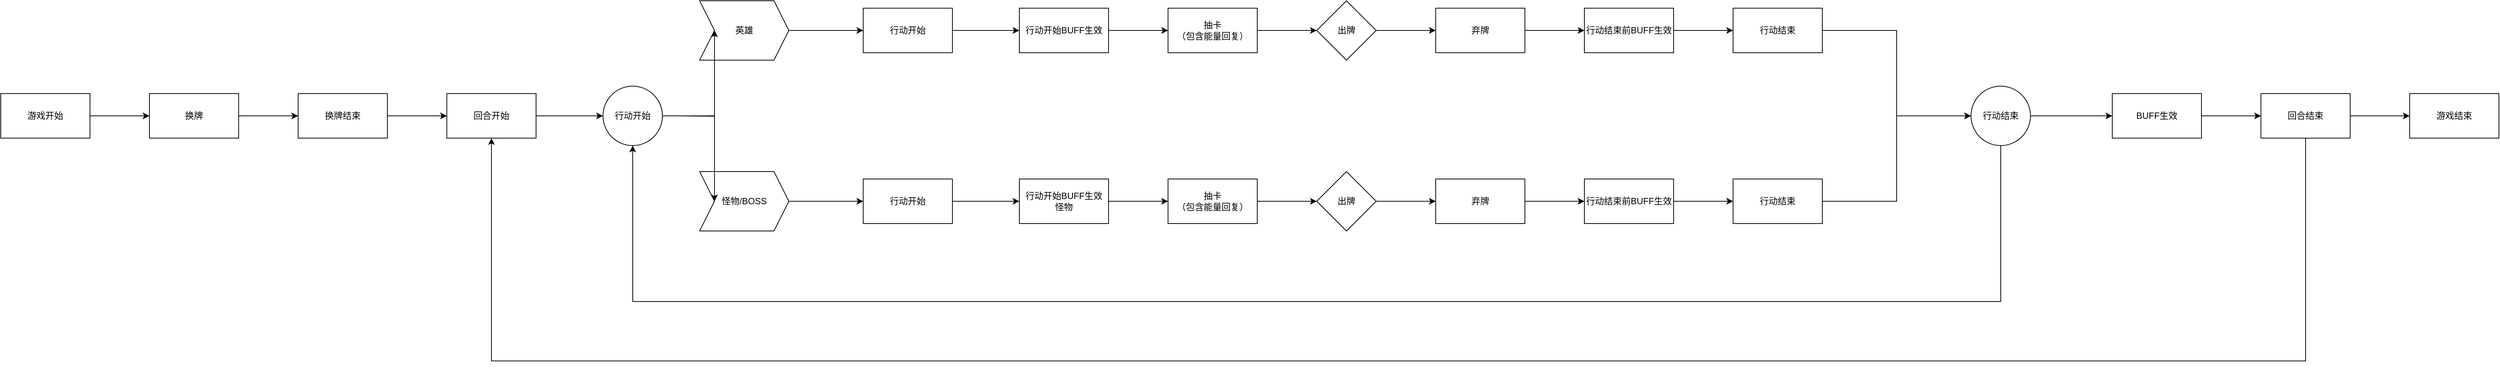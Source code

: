 <mxfile version="28.2.8">
  <diagram name="第 1 页" id="5QnhRJAWjw1PE-jh8v8E">
    <mxGraphModel dx="1183" dy="645" grid="1" gridSize="10" guides="1" tooltips="1" connect="1" arrows="1" fold="1" page="1" pageScale="1" pageWidth="4000" pageHeight="1000" math="0" shadow="0">
      <root>
        <mxCell id="0" />
        <mxCell id="1" parent="0" />
        <mxCell id="a3dL4lBHKyhYXH0QwgtR-4" value="" style="edgeStyle=orthogonalEdgeStyle;rounded=0;orthogonalLoop=1;jettySize=auto;html=1;" edge="1" parent="1" source="a3dL4lBHKyhYXH0QwgtR-2" target="a3dL4lBHKyhYXH0QwgtR-3">
          <mxGeometry relative="1" as="geometry" />
        </mxCell>
        <mxCell id="a3dL4lBHKyhYXH0QwgtR-2" value="游戏开始" style="rounded=0;whiteSpace=wrap;html=1;" vertex="1" parent="1">
          <mxGeometry x="30" y="420" width="120" height="60" as="geometry" />
        </mxCell>
        <mxCell id="a3dL4lBHKyhYXH0QwgtR-6" value="" style="edgeStyle=orthogonalEdgeStyle;rounded=0;orthogonalLoop=1;jettySize=auto;html=1;" edge="1" parent="1" source="a3dL4lBHKyhYXH0QwgtR-3" target="a3dL4lBHKyhYXH0QwgtR-5">
          <mxGeometry relative="1" as="geometry" />
        </mxCell>
        <mxCell id="a3dL4lBHKyhYXH0QwgtR-3" value="换牌" style="rounded=0;whiteSpace=wrap;html=1;" vertex="1" parent="1">
          <mxGeometry x="230" y="420" width="120" height="60" as="geometry" />
        </mxCell>
        <mxCell id="a3dL4lBHKyhYXH0QwgtR-8" value="" style="edgeStyle=orthogonalEdgeStyle;rounded=0;orthogonalLoop=1;jettySize=auto;html=1;" edge="1" parent="1" source="a3dL4lBHKyhYXH0QwgtR-5" target="a3dL4lBHKyhYXH0QwgtR-7">
          <mxGeometry relative="1" as="geometry" />
        </mxCell>
        <mxCell id="a3dL4lBHKyhYXH0QwgtR-5" value="换牌结束" style="rounded=0;whiteSpace=wrap;html=1;" vertex="1" parent="1">
          <mxGeometry x="430" y="420" width="120" height="60" as="geometry" />
        </mxCell>
        <mxCell id="a3dL4lBHKyhYXH0QwgtR-57" value="" style="edgeStyle=orthogonalEdgeStyle;rounded=0;orthogonalLoop=1;jettySize=auto;html=1;entryX=0;entryY=0.5;entryDx=0;entryDy=0;" edge="1" parent="1" source="a3dL4lBHKyhYXH0QwgtR-7" target="a3dL4lBHKyhYXH0QwgtR-60">
          <mxGeometry relative="1" as="geometry">
            <mxPoint x="820" y="450" as="targetPoint" />
          </mxGeometry>
        </mxCell>
        <mxCell id="a3dL4lBHKyhYXH0QwgtR-7" value="回合开始" style="rounded=0;whiteSpace=wrap;html=1;" vertex="1" parent="1">
          <mxGeometry x="630" y="420" width="120" height="60" as="geometry" />
        </mxCell>
        <mxCell id="a3dL4lBHKyhYXH0QwgtR-22" value="" style="edgeStyle=orthogonalEdgeStyle;rounded=0;orthogonalLoop=1;jettySize=auto;html=1;" edge="1" parent="1" source="a3dL4lBHKyhYXH0QwgtR-13" target="a3dL4lBHKyhYXH0QwgtR-21">
          <mxGeometry relative="1" as="geometry" />
        </mxCell>
        <mxCell id="a3dL4lBHKyhYXH0QwgtR-13" value="行动开始BUFF生效" style="rounded=0;whiteSpace=wrap;html=1;" vertex="1" parent="1">
          <mxGeometry x="1400" y="305" width="120" height="60" as="geometry" />
        </mxCell>
        <mxCell id="a3dL4lBHKyhYXH0QwgtR-62" value="" style="edgeStyle=orthogonalEdgeStyle;rounded=0;orthogonalLoop=1;jettySize=auto;html=1;" edge="1" parent="1" source="a3dL4lBHKyhYXH0QwgtR-15" target="a3dL4lBHKyhYXH0QwgtR-61">
          <mxGeometry relative="1" as="geometry" />
        </mxCell>
        <mxCell id="a3dL4lBHKyhYXH0QwgtR-15" value="英雄" style="shape=step;perimeter=stepPerimeter;whiteSpace=wrap;html=1;fixedSize=1;" vertex="1" parent="1">
          <mxGeometry x="970" y="295" width="120" height="80" as="geometry" />
        </mxCell>
        <mxCell id="a3dL4lBHKyhYXH0QwgtR-65" value="" style="edgeStyle=orthogonalEdgeStyle;rounded=0;orthogonalLoop=1;jettySize=auto;html=1;" edge="1" parent="1" source="a3dL4lBHKyhYXH0QwgtR-16" target="a3dL4lBHKyhYXH0QwgtR-64">
          <mxGeometry relative="1" as="geometry" />
        </mxCell>
        <mxCell id="a3dL4lBHKyhYXH0QwgtR-16" value="怪物/BOSS" style="shape=step;perimeter=stepPerimeter;whiteSpace=wrap;html=1;fixedSize=1;" vertex="1" parent="1">
          <mxGeometry x="970" y="525" width="120" height="80" as="geometry" />
        </mxCell>
        <mxCell id="a3dL4lBHKyhYXH0QwgtR-40" style="edgeStyle=orthogonalEdgeStyle;rounded=0;orthogonalLoop=1;jettySize=auto;html=1;entryX=0;entryY=0.5;entryDx=0;entryDy=0;" edge="1" parent="1" source="a3dL4lBHKyhYXH0QwgtR-18" target="a3dL4lBHKyhYXH0QwgtR-34">
          <mxGeometry relative="1" as="geometry" />
        </mxCell>
        <mxCell id="a3dL4lBHKyhYXH0QwgtR-18" value="行动开始BUFF生效&lt;div&gt;怪物&lt;/div&gt;" style="rounded=0;whiteSpace=wrap;html=1;" vertex="1" parent="1">
          <mxGeometry x="1400" y="535" width="120" height="60" as="geometry" />
        </mxCell>
        <mxCell id="a3dL4lBHKyhYXH0QwgtR-24" value="" style="edgeStyle=orthogonalEdgeStyle;rounded=0;orthogonalLoop=1;jettySize=auto;html=1;" edge="1" parent="1" source="a3dL4lBHKyhYXH0QwgtR-21" target="a3dL4lBHKyhYXH0QwgtR-23">
          <mxGeometry relative="1" as="geometry" />
        </mxCell>
        <mxCell id="a3dL4lBHKyhYXH0QwgtR-21" value="抽卡&lt;div&gt;&lt;span style=&quot;background-color: transparent; color: light-dark(rgb(0, 0, 0), rgb(255, 255, 255));&quot;&gt;（包含能量回复）&lt;/span&gt;&lt;/div&gt;" style="whiteSpace=wrap;html=1;rounded=0;" vertex="1" parent="1">
          <mxGeometry x="1600" y="305" width="120" height="60" as="geometry" />
        </mxCell>
        <mxCell id="a3dL4lBHKyhYXH0QwgtR-26" value="" style="edgeStyle=orthogonalEdgeStyle;rounded=0;orthogonalLoop=1;jettySize=auto;html=1;entryX=0;entryY=0.5;entryDx=0;entryDy=0;" edge="1" parent="1" source="a3dL4lBHKyhYXH0QwgtR-23" target="a3dL4lBHKyhYXH0QwgtR-27">
          <mxGeometry relative="1" as="geometry">
            <mxPoint x="1960" y="335" as="targetPoint" />
          </mxGeometry>
        </mxCell>
        <mxCell id="a3dL4lBHKyhYXH0QwgtR-23" value="出牌" style="rhombus;whiteSpace=wrap;html=1;rounded=0;" vertex="1" parent="1">
          <mxGeometry x="1800" y="295" width="80" height="80" as="geometry" />
        </mxCell>
        <mxCell id="a3dL4lBHKyhYXH0QwgtR-53" style="edgeStyle=orthogonalEdgeStyle;rounded=0;orthogonalLoop=1;jettySize=auto;html=1;exitX=1;exitY=0.5;exitDx=0;exitDy=0;entryX=0;entryY=0.5;entryDx=0;entryDy=0;" edge="1" parent="1" source="a3dL4lBHKyhYXH0QwgtR-27" target="a3dL4lBHKyhYXH0QwgtR-52">
          <mxGeometry relative="1" as="geometry" />
        </mxCell>
        <mxCell id="a3dL4lBHKyhYXH0QwgtR-27" value="弃牌" style="whiteSpace=wrap;html=1;rounded=0;" vertex="1" parent="1">
          <mxGeometry x="1960" y="305" width="120" height="60" as="geometry" />
        </mxCell>
        <mxCell id="a3dL4lBHKyhYXH0QwgtR-32" value="" style="edgeStyle=orthogonalEdgeStyle;rounded=0;orthogonalLoop=1;jettySize=auto;html=1;entryX=0;entryY=0.5;entryDx=0;entryDy=0;" edge="1" parent="1" source="a3dL4lBHKyhYXH0QwgtR-29" target="a3dL4lBHKyhYXH0QwgtR-67">
          <mxGeometry relative="1" as="geometry">
            <mxPoint x="2710" y="455" as="targetPoint" />
          </mxGeometry>
        </mxCell>
        <mxCell id="a3dL4lBHKyhYXH0QwgtR-29" value="行动结束" style="whiteSpace=wrap;html=1;rounded=0;" vertex="1" parent="1">
          <mxGeometry x="2360" y="305" width="120" height="60" as="geometry" />
        </mxCell>
        <mxCell id="a3dL4lBHKyhYXH0QwgtR-33" value="" style="edgeStyle=orthogonalEdgeStyle;rounded=0;orthogonalLoop=1;jettySize=auto;html=1;" edge="1" parent="1" source="a3dL4lBHKyhYXH0QwgtR-34" target="a3dL4lBHKyhYXH0QwgtR-36">
          <mxGeometry relative="1" as="geometry" />
        </mxCell>
        <mxCell id="a3dL4lBHKyhYXH0QwgtR-34" value="抽卡&lt;div&gt;&lt;span style=&quot;background-color: transparent; color: light-dark(rgb(0, 0, 0), rgb(255, 255, 255));&quot;&gt;（包含能量回复）&lt;/span&gt;&lt;/div&gt;" style="whiteSpace=wrap;html=1;rounded=0;" vertex="1" parent="1">
          <mxGeometry x="1600" y="535" width="120" height="60" as="geometry" />
        </mxCell>
        <mxCell id="a3dL4lBHKyhYXH0QwgtR-35" value="" style="edgeStyle=orthogonalEdgeStyle;rounded=0;orthogonalLoop=1;jettySize=auto;html=1;entryX=0;entryY=0.5;entryDx=0;entryDy=0;" edge="1" parent="1" source="a3dL4lBHKyhYXH0QwgtR-36" target="a3dL4lBHKyhYXH0QwgtR-39">
          <mxGeometry relative="1" as="geometry">
            <mxPoint x="1960" y="565" as="targetPoint" />
          </mxGeometry>
        </mxCell>
        <mxCell id="a3dL4lBHKyhYXH0QwgtR-36" value="出牌" style="rhombus;whiteSpace=wrap;html=1;rounded=0;" vertex="1" parent="1">
          <mxGeometry x="1800" y="525" width="80" height="80" as="geometry" />
        </mxCell>
        <mxCell id="a3dL4lBHKyhYXH0QwgtR-50" style="edgeStyle=orthogonalEdgeStyle;rounded=0;orthogonalLoop=1;jettySize=auto;html=1;exitX=1;exitY=0.5;exitDx=0;exitDy=0;entryX=0;entryY=0.5;entryDx=0;entryDy=0;" edge="1" parent="1" source="a3dL4lBHKyhYXH0QwgtR-39" target="a3dL4lBHKyhYXH0QwgtR-48">
          <mxGeometry relative="1" as="geometry" />
        </mxCell>
        <mxCell id="a3dL4lBHKyhYXH0QwgtR-39" value="弃牌" style="whiteSpace=wrap;html=1;rounded=0;" vertex="1" parent="1">
          <mxGeometry x="1960" y="535" width="120" height="60" as="geometry" />
        </mxCell>
        <mxCell id="a3dL4lBHKyhYXH0QwgtR-44" style="edgeStyle=orthogonalEdgeStyle;rounded=0;orthogonalLoop=1;jettySize=auto;html=1;exitX=1;exitY=0.5;exitDx=0;exitDy=0;entryX=0;entryY=0.5;entryDx=0;entryDy=0;" edge="1" parent="1" source="a3dL4lBHKyhYXH0QwgtR-42" target="a3dL4lBHKyhYXH0QwgtR-67">
          <mxGeometry relative="1" as="geometry">
            <mxPoint x="2710" y="455" as="targetPoint" />
          </mxGeometry>
        </mxCell>
        <mxCell id="a3dL4lBHKyhYXH0QwgtR-42" value="行动结束" style="whiteSpace=wrap;html=1;rounded=0;" vertex="1" parent="1">
          <mxGeometry x="2360" y="535" width="120" height="60" as="geometry" />
        </mxCell>
        <mxCell id="a3dL4lBHKyhYXH0QwgtR-51" style="edgeStyle=orthogonalEdgeStyle;rounded=0;orthogonalLoop=1;jettySize=auto;html=1;exitX=1;exitY=0.5;exitDx=0;exitDy=0;entryX=0;entryY=0.5;entryDx=0;entryDy=0;" edge="1" parent="1" source="a3dL4lBHKyhYXH0QwgtR-48" target="a3dL4lBHKyhYXH0QwgtR-42">
          <mxGeometry relative="1" as="geometry" />
        </mxCell>
        <mxCell id="a3dL4lBHKyhYXH0QwgtR-48" value="行动结束前BUFF生效" style="whiteSpace=wrap;html=1;rounded=0;" vertex="1" parent="1">
          <mxGeometry x="2160" y="535" width="120" height="60" as="geometry" />
        </mxCell>
        <mxCell id="a3dL4lBHKyhYXH0QwgtR-54" style="edgeStyle=orthogonalEdgeStyle;rounded=0;orthogonalLoop=1;jettySize=auto;html=1;entryX=0;entryY=0.5;entryDx=0;entryDy=0;" edge="1" parent="1" source="a3dL4lBHKyhYXH0QwgtR-52" target="a3dL4lBHKyhYXH0QwgtR-29">
          <mxGeometry relative="1" as="geometry" />
        </mxCell>
        <mxCell id="a3dL4lBHKyhYXH0QwgtR-52" value="行动结束前BUFF生效" style="whiteSpace=wrap;html=1;rounded=0;" vertex="1" parent="1">
          <mxGeometry x="2160" y="305" width="120" height="60" as="geometry" />
        </mxCell>
        <mxCell id="a3dL4lBHKyhYXH0QwgtR-58" style="edgeStyle=orthogonalEdgeStyle;rounded=0;orthogonalLoop=1;jettySize=auto;html=1;exitX=1;exitY=0.5;exitDx=0;exitDy=0;entryX=0;entryY=0.5;entryDx=0;entryDy=0;" edge="1" parent="1" target="a3dL4lBHKyhYXH0QwgtR-15">
          <mxGeometry relative="1" as="geometry">
            <mxPoint x="1000" y="360" as="targetPoint" />
            <mxPoint x="940" y="450" as="sourcePoint" />
          </mxGeometry>
        </mxCell>
        <mxCell id="a3dL4lBHKyhYXH0QwgtR-59" style="edgeStyle=orthogonalEdgeStyle;rounded=0;orthogonalLoop=1;jettySize=auto;html=1;exitX=1;exitY=0.5;exitDx=0;exitDy=0;entryX=0;entryY=0.5;entryDx=0;entryDy=0;" edge="1" parent="1" source="a3dL4lBHKyhYXH0QwgtR-60" target="a3dL4lBHKyhYXH0QwgtR-16">
          <mxGeometry relative="1" as="geometry">
            <mxPoint x="940" y="450" as="sourcePoint" />
          </mxGeometry>
        </mxCell>
        <mxCell id="a3dL4lBHKyhYXH0QwgtR-60" value="行动开始" style="ellipse;whiteSpace=wrap;html=1;aspect=fixed;" vertex="1" parent="1">
          <mxGeometry x="840" y="410" width="80" height="80" as="geometry" />
        </mxCell>
        <mxCell id="a3dL4lBHKyhYXH0QwgtR-63" style="edgeStyle=orthogonalEdgeStyle;rounded=0;orthogonalLoop=1;jettySize=auto;html=1;exitX=1;exitY=0.5;exitDx=0;exitDy=0;entryX=0;entryY=0.5;entryDx=0;entryDy=0;" edge="1" parent="1" source="a3dL4lBHKyhYXH0QwgtR-61" target="a3dL4lBHKyhYXH0QwgtR-13">
          <mxGeometry relative="1" as="geometry" />
        </mxCell>
        <mxCell id="a3dL4lBHKyhYXH0QwgtR-61" value="行动开始" style="whiteSpace=wrap;html=1;" vertex="1" parent="1">
          <mxGeometry x="1190" y="305" width="120" height="60" as="geometry" />
        </mxCell>
        <mxCell id="a3dL4lBHKyhYXH0QwgtR-66" value="" style="edgeStyle=orthogonalEdgeStyle;rounded=0;orthogonalLoop=1;jettySize=auto;html=1;" edge="1" parent="1" source="a3dL4lBHKyhYXH0QwgtR-64" target="a3dL4lBHKyhYXH0QwgtR-18">
          <mxGeometry relative="1" as="geometry" />
        </mxCell>
        <mxCell id="a3dL4lBHKyhYXH0QwgtR-64" value="行动开始" style="whiteSpace=wrap;html=1;" vertex="1" parent="1">
          <mxGeometry x="1190" y="535" width="120" height="60" as="geometry" />
        </mxCell>
        <mxCell id="a3dL4lBHKyhYXH0QwgtR-68" style="edgeStyle=orthogonalEdgeStyle;rounded=0;orthogonalLoop=1;jettySize=auto;html=1;entryX=0.5;entryY=1;entryDx=0;entryDy=0;exitX=0.5;exitY=1;exitDx=0;exitDy=0;" edge="1" parent="1" source="a3dL4lBHKyhYXH0QwgtR-67" target="a3dL4lBHKyhYXH0QwgtR-60">
          <mxGeometry relative="1" as="geometry">
            <Array as="points">
              <mxPoint x="2720" y="700" />
              <mxPoint x="880" y="700" />
            </Array>
          </mxGeometry>
        </mxCell>
        <mxCell id="a3dL4lBHKyhYXH0QwgtR-69" style="edgeStyle=orthogonalEdgeStyle;rounded=0;orthogonalLoop=1;jettySize=auto;html=1;exitX=1;exitY=0.5;exitDx=0;exitDy=0;entryX=0;entryY=0.5;entryDx=0;entryDy=0;" edge="1" parent="1" source="a3dL4lBHKyhYXH0QwgtR-67" target="a3dL4lBHKyhYXH0QwgtR-70">
          <mxGeometry relative="1" as="geometry">
            <mxPoint x="2860" y="450.615" as="targetPoint" />
          </mxGeometry>
        </mxCell>
        <mxCell id="a3dL4lBHKyhYXH0QwgtR-67" value="行动结束" style="ellipse;whiteSpace=wrap;html=1;aspect=fixed;" vertex="1" parent="1">
          <mxGeometry x="2680" y="410" width="80" height="80" as="geometry" />
        </mxCell>
        <mxCell id="a3dL4lBHKyhYXH0QwgtR-72" value="" style="edgeStyle=orthogonalEdgeStyle;rounded=0;orthogonalLoop=1;jettySize=auto;html=1;" edge="1" parent="1" source="a3dL4lBHKyhYXH0QwgtR-70" target="a3dL4lBHKyhYXH0QwgtR-71">
          <mxGeometry relative="1" as="geometry" />
        </mxCell>
        <mxCell id="a3dL4lBHKyhYXH0QwgtR-70" value="BUFF生效" style="rounded=0;whiteSpace=wrap;html=1;" vertex="1" parent="1">
          <mxGeometry x="2870" y="420" width="120" height="60" as="geometry" />
        </mxCell>
        <mxCell id="a3dL4lBHKyhYXH0QwgtR-74" value="" style="edgeStyle=orthogonalEdgeStyle;rounded=0;orthogonalLoop=1;jettySize=auto;html=1;" edge="1" parent="1" source="a3dL4lBHKyhYXH0QwgtR-71" target="a3dL4lBHKyhYXH0QwgtR-73">
          <mxGeometry relative="1" as="geometry" />
        </mxCell>
        <mxCell id="a3dL4lBHKyhYXH0QwgtR-75" style="edgeStyle=orthogonalEdgeStyle;rounded=0;orthogonalLoop=1;jettySize=auto;html=1;exitX=0.5;exitY=1;exitDx=0;exitDy=0;entryX=0.5;entryY=1;entryDx=0;entryDy=0;" edge="1" parent="1" source="a3dL4lBHKyhYXH0QwgtR-71" target="a3dL4lBHKyhYXH0QwgtR-7">
          <mxGeometry relative="1" as="geometry">
            <Array as="points">
              <mxPoint x="3130" y="780" />
              <mxPoint x="690" y="780" />
            </Array>
          </mxGeometry>
        </mxCell>
        <mxCell id="a3dL4lBHKyhYXH0QwgtR-71" value="回合结束" style="whiteSpace=wrap;html=1;rounded=0;" vertex="1" parent="1">
          <mxGeometry x="3070" y="420" width="120" height="60" as="geometry" />
        </mxCell>
        <mxCell id="a3dL4lBHKyhYXH0QwgtR-73" value="游戏结束" style="whiteSpace=wrap;html=1;rounded=0;" vertex="1" parent="1">
          <mxGeometry x="3270" y="420" width="120" height="60" as="geometry" />
        </mxCell>
      </root>
    </mxGraphModel>
  </diagram>
</mxfile>
